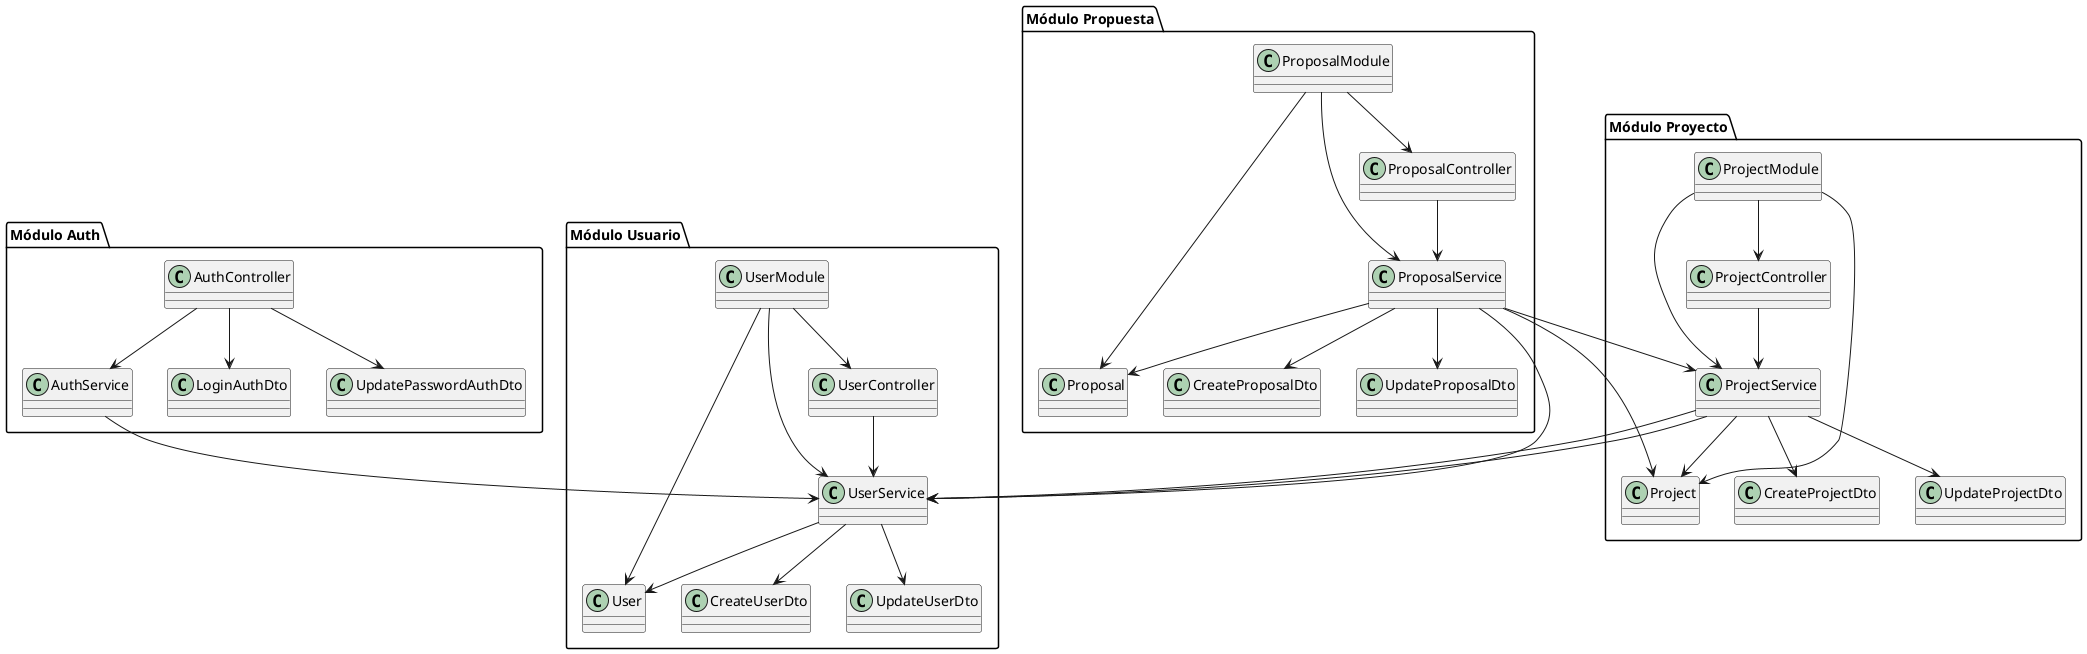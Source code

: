 @startuml
' Diagrama de clases/componentes - Vista Lógica ProAula

package "Módulo Auth" {
  class AuthController
  class AuthService
  class LoginAuthDto
  class UpdatePasswordAuthDto
}

package "Módulo Usuario" {
  class UserController
  class UserService
  class UserModule
  class User
  class CreateUserDto
  class UpdateUserDto
}

package "Módulo Proyecto" {
  class ProjectController
  class ProjectService
  class ProjectModule
  class Project
  class CreateProjectDto
  class UpdateProjectDto
}

package "Módulo Propuesta" {
  class ProposalController
  class ProposalService
  class ProposalModule
  class Proposal
  class CreateProposalDto
  class UpdateProposalDto
}

' Relaciones principales
AuthController --> AuthService
AuthService --> UserService
AuthController --> LoginAuthDto
AuthController --> UpdatePasswordAuthDto

UserController --> UserService
UserService --> User
UserService --> CreateUserDto
UserService --> UpdateUserDto
UserModule --> UserService
UserModule --> UserController
UserModule --> User

ProjectController --> ProjectService
ProjectService --> Project
ProjectService --> CreateProjectDto
ProjectService --> UpdateProjectDto
ProjectService --> UserService
ProjectModule --> ProjectService
ProjectModule --> ProjectController
ProjectModule --> Project

ProposalController --> ProposalService
ProposalService --> Proposal
ProposalService --> CreateProposalDto
ProposalService --> UpdateProposalDto
ProposalService --> Project
ProposalModule --> ProposalService
ProposalModule --> ProposalController
ProposalModule --> Proposal

' Relaciones entre módulos
ProposalService --> ProjectService
ProposalService --> UserService
ProjectService --> UserService

@enduml
